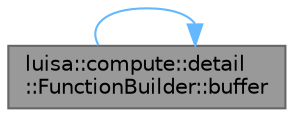 digraph "luisa::compute::detail::FunctionBuilder::buffer"
{
 // LATEX_PDF_SIZE
  bgcolor="transparent";
  edge [fontname=Helvetica,fontsize=10,labelfontname=Helvetica,labelfontsize=10];
  node [fontname=Helvetica,fontsize=10,shape=box,height=0.2,width=0.4];
  rankdir="LR";
  Node1 [id="Node000001",label="luisa::compute::detail\l::FunctionBuilder::buffer",height=0.2,width=0.4,color="gray40", fillcolor="grey60", style="filled", fontcolor="black",tooltip="Add buffer argument of type"];
  Node1 -> Node1 [id="edge1_Node000001_Node000001",color="steelblue1",style="solid",tooltip=" "];
}
